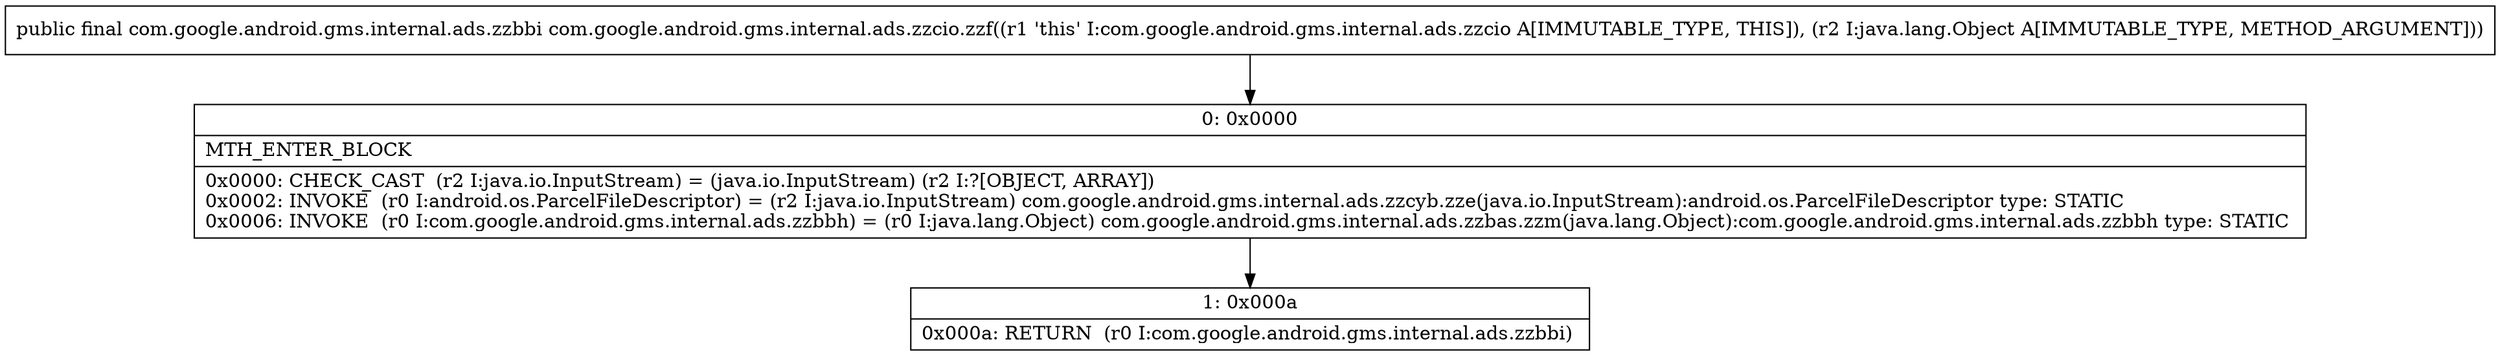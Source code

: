 digraph "CFG forcom.google.android.gms.internal.ads.zzcio.zzf(Ljava\/lang\/Object;)Lcom\/google\/android\/gms\/internal\/ads\/zzbbi;" {
Node_0 [shape=record,label="{0\:\ 0x0000|MTH_ENTER_BLOCK\l|0x0000: CHECK_CAST  (r2 I:java.io.InputStream) = (java.io.InputStream) (r2 I:?[OBJECT, ARRAY]) \l0x0002: INVOKE  (r0 I:android.os.ParcelFileDescriptor) = (r2 I:java.io.InputStream) com.google.android.gms.internal.ads.zzcyb.zze(java.io.InputStream):android.os.ParcelFileDescriptor type: STATIC \l0x0006: INVOKE  (r0 I:com.google.android.gms.internal.ads.zzbbh) = (r0 I:java.lang.Object) com.google.android.gms.internal.ads.zzbas.zzm(java.lang.Object):com.google.android.gms.internal.ads.zzbbh type: STATIC \l}"];
Node_1 [shape=record,label="{1\:\ 0x000a|0x000a: RETURN  (r0 I:com.google.android.gms.internal.ads.zzbbi) \l}"];
MethodNode[shape=record,label="{public final com.google.android.gms.internal.ads.zzbbi com.google.android.gms.internal.ads.zzcio.zzf((r1 'this' I:com.google.android.gms.internal.ads.zzcio A[IMMUTABLE_TYPE, THIS]), (r2 I:java.lang.Object A[IMMUTABLE_TYPE, METHOD_ARGUMENT])) }"];
MethodNode -> Node_0;
Node_0 -> Node_1;
}

